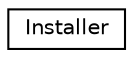 digraph "Graphical Class Hierarchy"
{
  edge [fontname="Helvetica",fontsize="10",labelfontname="Helvetica",labelfontsize="10"];
  node [fontname="Helvetica",fontsize="10",shape=record];
  rankdir="LR";
  Node1 [label="Installer",height=0.2,width=0.4,color="black", fillcolor="white", style="filled",URL="$class_app_1_1_console_1_1_installer.html"];
}
